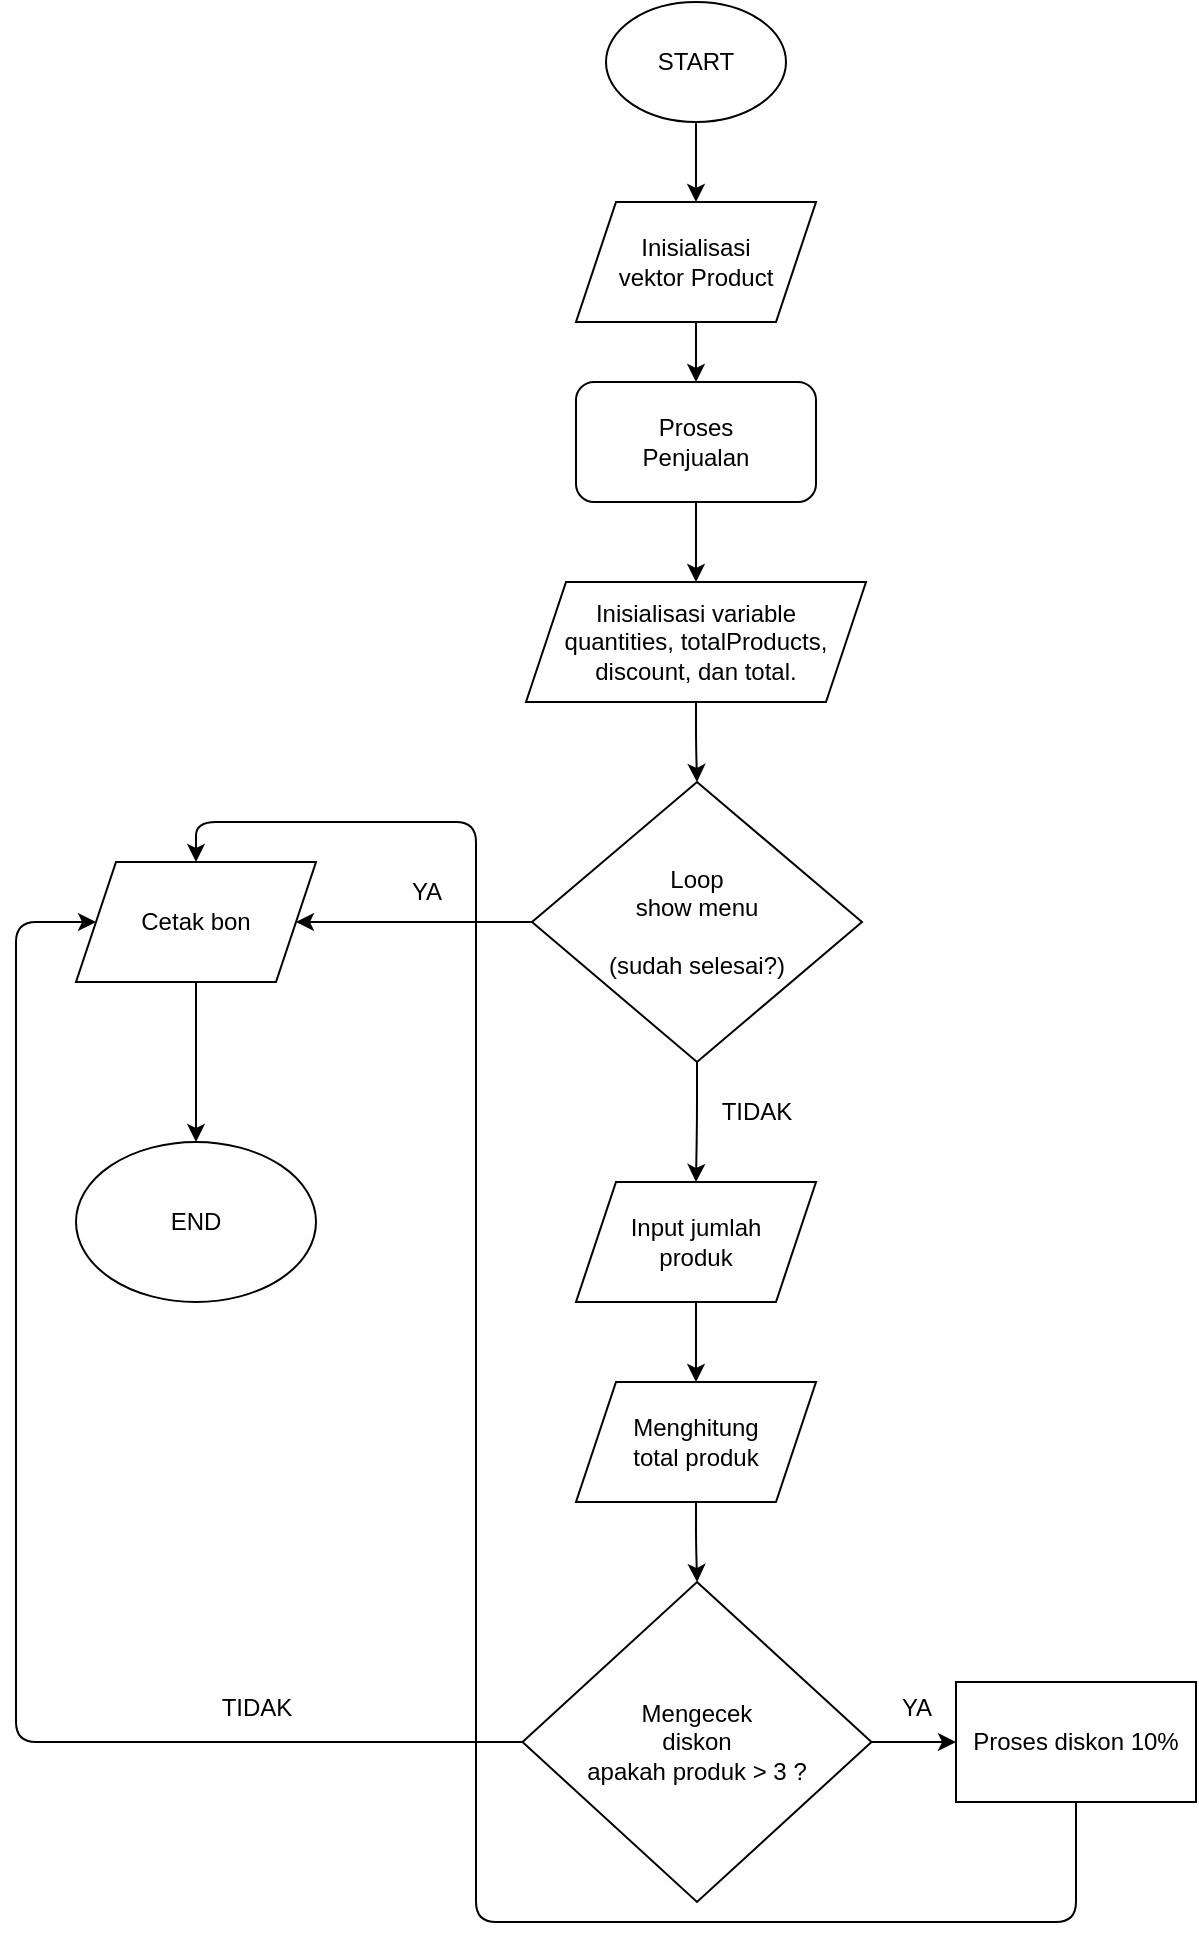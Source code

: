 <mxfile version="22.1.7" type="github">
  <diagram name="Page-1" id="s2Z6W3V-hKwBDmxhK3DG">
    <mxGraphModel dx="2343" dy="1038" grid="1" gridSize="10" guides="1" tooltips="1" connect="1" arrows="1" fold="1" page="1" pageScale="1" pageWidth="700" pageHeight="1000" math="0" shadow="0">
      <root>
        <mxCell id="0" />
        <mxCell id="1" parent="0" />
        <mxCell id="WcMQLB0RHta_f3N0VWxI-17" value="" style="edgeStyle=orthogonalEdgeStyle;orthogonalLoop=1;jettySize=auto;html=1;" edge="1" parent="1" source="WcMQLB0RHta_f3N0VWxI-1" target="WcMQLB0RHta_f3N0VWxI-2">
          <mxGeometry relative="1" as="geometry" />
        </mxCell>
        <mxCell id="WcMQLB0RHta_f3N0VWxI-1" value="START" style="ellipse;whiteSpace=wrap;html=1;" vertex="1" parent="1">
          <mxGeometry x="305" y="40" width="90" height="60" as="geometry" />
        </mxCell>
        <mxCell id="WcMQLB0RHta_f3N0VWxI-18" value="" style="edgeStyle=orthogonalEdgeStyle;orthogonalLoop=1;jettySize=auto;html=1;" edge="1" parent="1" source="WcMQLB0RHta_f3N0VWxI-2" target="WcMQLB0RHta_f3N0VWxI-4">
          <mxGeometry relative="1" as="geometry" />
        </mxCell>
        <mxCell id="WcMQLB0RHta_f3N0VWxI-2" value="&lt;div&gt;Inisialisasi&lt;/div&gt;&lt;div&gt;vektor Product&lt;br&gt;&lt;/div&gt;" style="shape=parallelogram;perimeter=parallelogramPerimeter;whiteSpace=wrap;html=1;fixedSize=1;" vertex="1" parent="1">
          <mxGeometry x="290" y="140" width="120" height="60" as="geometry" />
        </mxCell>
        <mxCell id="WcMQLB0RHta_f3N0VWxI-19" value="" style="edgeStyle=orthogonalEdgeStyle;orthogonalLoop=1;jettySize=auto;html=1;" edge="1" parent="1" source="WcMQLB0RHta_f3N0VWxI-4" target="WcMQLB0RHta_f3N0VWxI-5">
          <mxGeometry relative="1" as="geometry" />
        </mxCell>
        <mxCell id="WcMQLB0RHta_f3N0VWxI-4" value="Proses&lt;br&gt;Penjualan" style="rounded=1;whiteSpace=wrap;html=1;" vertex="1" parent="1">
          <mxGeometry x="290" y="230" width="120" height="60" as="geometry" />
        </mxCell>
        <mxCell id="WcMQLB0RHta_f3N0VWxI-20" value="" style="edgeStyle=orthogonalEdgeStyle;orthogonalLoop=1;jettySize=auto;html=1;" edge="1" parent="1" source="WcMQLB0RHta_f3N0VWxI-5" target="WcMQLB0RHta_f3N0VWxI-6">
          <mxGeometry relative="1" as="geometry" />
        </mxCell>
        <mxCell id="WcMQLB0RHta_f3N0VWxI-5" value="&lt;div&gt;Inisialisasi variable&lt;/div&gt;&lt;div&gt;quantities, totalProducts, discount, dan total.&lt;/div&gt;" style="shape=parallelogram;perimeter=parallelogramPerimeter;whiteSpace=wrap;html=1;fixedSize=1;" vertex="1" parent="1">
          <mxGeometry x="265" y="330" width="170" height="60" as="geometry" />
        </mxCell>
        <mxCell id="WcMQLB0RHta_f3N0VWxI-8" value="" style="edgeStyle=orthogonalEdgeStyle;orthogonalLoop=1;jettySize=auto;html=1;" edge="1" parent="1" source="WcMQLB0RHta_f3N0VWxI-6">
          <mxGeometry relative="1" as="geometry">
            <mxPoint x="150" y="500" as="targetPoint" />
          </mxGeometry>
        </mxCell>
        <mxCell id="WcMQLB0RHta_f3N0VWxI-11" value="" style="edgeStyle=orthogonalEdgeStyle;orthogonalLoop=1;jettySize=auto;html=1;" edge="1" parent="1" source="WcMQLB0RHta_f3N0VWxI-6" target="WcMQLB0RHta_f3N0VWxI-10">
          <mxGeometry relative="1" as="geometry" />
        </mxCell>
        <mxCell id="WcMQLB0RHta_f3N0VWxI-6" value="&lt;div&gt;Loop&lt;/div&gt;&lt;div&gt;show menu&lt;br&gt;&lt;/div&gt;&lt;div&gt;&lt;br&gt;&lt;/div&gt;&lt;div&gt;(sudah selesai?)&lt;br&gt;&lt;/div&gt;" style="rhombus;whiteSpace=wrap;html=1;" vertex="1" parent="1">
          <mxGeometry x="268" y="430" width="165" height="140" as="geometry" />
        </mxCell>
        <mxCell id="WcMQLB0RHta_f3N0VWxI-9" value="YA" style="text;html=1;align=center;verticalAlign=middle;resizable=0;points=[];autosize=1;strokeColor=none;fillColor=none;" vertex="1" parent="1">
          <mxGeometry x="195" y="470" width="40" height="30" as="geometry" />
        </mxCell>
        <mxCell id="WcMQLB0RHta_f3N0VWxI-23" value="" style="edgeStyle=orthogonalEdgeStyle;orthogonalLoop=1;jettySize=auto;html=1;" edge="1" parent="1" source="WcMQLB0RHta_f3N0VWxI-10" target="WcMQLB0RHta_f3N0VWxI-12">
          <mxGeometry relative="1" as="geometry" />
        </mxCell>
        <mxCell id="WcMQLB0RHta_f3N0VWxI-10" value="&lt;div&gt;Input jumlah&lt;/div&gt;&lt;div&gt;produk&lt;br&gt;&lt;/div&gt;" style="shape=parallelogram;perimeter=parallelogramPerimeter;whiteSpace=wrap;html=1;fixedSize=1;" vertex="1" parent="1">
          <mxGeometry x="290" y="630" width="120" height="60" as="geometry" />
        </mxCell>
        <mxCell id="WcMQLB0RHta_f3N0VWxI-24" value="" style="edgeStyle=orthogonalEdgeStyle;orthogonalLoop=1;jettySize=auto;html=1;" edge="1" parent="1" source="WcMQLB0RHta_f3N0VWxI-12" target="WcMQLB0RHta_f3N0VWxI-13">
          <mxGeometry relative="1" as="geometry" />
        </mxCell>
        <mxCell id="WcMQLB0RHta_f3N0VWxI-12" value="&lt;div&gt;Menghitung &lt;br&gt;&lt;/div&gt;&lt;div&gt;total produk&lt;br&gt;&lt;/div&gt;" style="shape=parallelogram;perimeter=parallelogramPerimeter;whiteSpace=wrap;html=1;fixedSize=1;" vertex="1" parent="1">
          <mxGeometry x="290" y="730" width="120" height="60" as="geometry" />
        </mxCell>
        <mxCell id="WcMQLB0RHta_f3N0VWxI-25" style="edgeStyle=orthogonalEdgeStyle;orthogonalLoop=1;jettySize=auto;html=1;entryX=0;entryY=0.5;entryDx=0;entryDy=0;" edge="1" parent="1" source="WcMQLB0RHta_f3N0VWxI-13" target="WcMQLB0RHta_f3N0VWxI-14">
          <mxGeometry relative="1" as="geometry">
            <Array as="points">
              <mxPoint x="10" y="910" />
              <mxPoint x="10" y="500" />
            </Array>
          </mxGeometry>
        </mxCell>
        <mxCell id="WcMQLB0RHta_f3N0VWxI-26" value="" style="edgeStyle=orthogonalEdgeStyle;orthogonalLoop=1;jettySize=auto;html=1;" edge="1" parent="1" source="WcMQLB0RHta_f3N0VWxI-13" target="WcMQLB0RHta_f3N0VWxI-15">
          <mxGeometry relative="1" as="geometry" />
        </mxCell>
        <mxCell id="WcMQLB0RHta_f3N0VWxI-13" value="&lt;div&gt;Mengecek&lt;/div&gt;&lt;div&gt;diskon&lt;/div&gt;&lt;div&gt;apakah produk &amp;gt; 3 ?&lt;br&gt;&lt;/div&gt;" style="rhombus;whiteSpace=wrap;html=1;" vertex="1" parent="1">
          <mxGeometry x="263.25" y="830" width="174.5" height="160" as="geometry" />
        </mxCell>
        <mxCell id="WcMQLB0RHta_f3N0VWxI-21" value="" style="edgeStyle=orthogonalEdgeStyle;orthogonalLoop=1;jettySize=auto;html=1;" edge="1" parent="1" source="WcMQLB0RHta_f3N0VWxI-14" target="WcMQLB0RHta_f3N0VWxI-16">
          <mxGeometry relative="1" as="geometry" />
        </mxCell>
        <mxCell id="WcMQLB0RHta_f3N0VWxI-14" value="&lt;div&gt;Cetak bon&lt;br&gt;&lt;/div&gt;" style="shape=parallelogram;perimeter=parallelogramPerimeter;whiteSpace=wrap;html=1;fixedSize=1;" vertex="1" parent="1">
          <mxGeometry x="40" y="470" width="120" height="60" as="geometry" />
        </mxCell>
        <mxCell id="WcMQLB0RHta_f3N0VWxI-27" style="edgeStyle=orthogonalEdgeStyle;orthogonalLoop=1;jettySize=auto;html=1;entryX=0.5;entryY=0;entryDx=0;entryDy=0;" edge="1" parent="1" source="WcMQLB0RHta_f3N0VWxI-15" target="WcMQLB0RHta_f3N0VWxI-14">
          <mxGeometry relative="1" as="geometry">
            <Array as="points">
              <mxPoint x="540" y="1000" />
              <mxPoint x="240" y="1000" />
              <mxPoint x="240" y="450" />
              <mxPoint x="100" y="450" />
            </Array>
          </mxGeometry>
        </mxCell>
        <mxCell id="WcMQLB0RHta_f3N0VWxI-15" value="Proses diskon 10%" style="rounded=0;whiteSpace=wrap;html=1;" vertex="1" parent="1">
          <mxGeometry x="480" y="880" width="120" height="60" as="geometry" />
        </mxCell>
        <mxCell id="WcMQLB0RHta_f3N0VWxI-16" value="END" style="ellipse;whiteSpace=wrap;html=1;" vertex="1" parent="1">
          <mxGeometry x="40" y="610" width="120" height="80" as="geometry" />
        </mxCell>
        <mxCell id="WcMQLB0RHta_f3N0VWxI-22" value="TIDAK" style="text;html=1;align=center;verticalAlign=middle;resizable=0;points=[];autosize=1;strokeColor=none;fillColor=none;" vertex="1" parent="1">
          <mxGeometry x="350" y="580" width="60" height="30" as="geometry" />
        </mxCell>
        <mxCell id="WcMQLB0RHta_f3N0VWxI-28" value="YA" style="text;html=1;align=center;verticalAlign=middle;resizable=0;points=[];autosize=1;strokeColor=none;fillColor=none;" vertex="1" parent="1">
          <mxGeometry x="440" y="878" width="40" height="30" as="geometry" />
        </mxCell>
        <mxCell id="WcMQLB0RHta_f3N0VWxI-29" value="TIDAK" style="text;html=1;align=center;verticalAlign=middle;resizable=0;points=[];autosize=1;strokeColor=none;fillColor=none;" vertex="1" parent="1">
          <mxGeometry x="100" y="878" width="60" height="30" as="geometry" />
        </mxCell>
      </root>
    </mxGraphModel>
  </diagram>
</mxfile>
